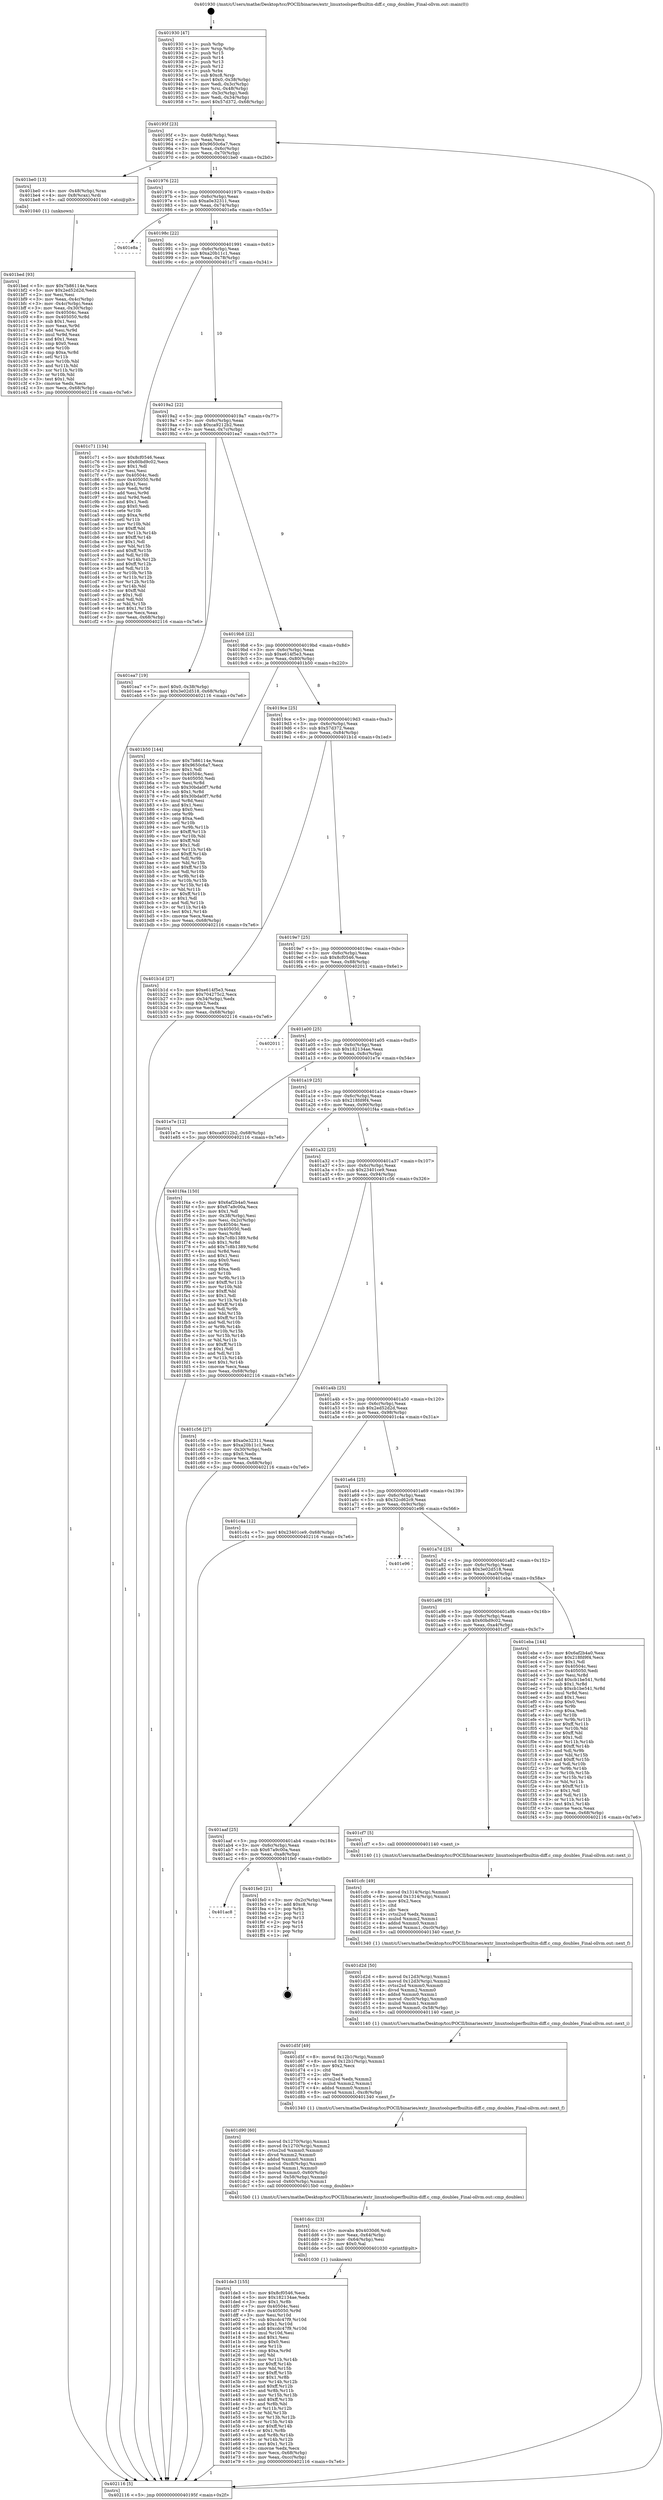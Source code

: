 digraph "0x401930" {
  label = "0x401930 (/mnt/c/Users/mathe/Desktop/tcc/POCII/binaries/extr_linuxtoolsperfbuiltin-diff.c_cmp_doubles_Final-ollvm.out::main(0))"
  labelloc = "t"
  node[shape=record]

  Entry [label="",width=0.3,height=0.3,shape=circle,fillcolor=black,style=filled]
  "0x40195f" [label="{
     0x40195f [23]\l
     | [instrs]\l
     &nbsp;&nbsp;0x40195f \<+3\>: mov -0x68(%rbp),%eax\l
     &nbsp;&nbsp;0x401962 \<+2\>: mov %eax,%ecx\l
     &nbsp;&nbsp;0x401964 \<+6\>: sub $0x9650c6a7,%ecx\l
     &nbsp;&nbsp;0x40196a \<+3\>: mov %eax,-0x6c(%rbp)\l
     &nbsp;&nbsp;0x40196d \<+3\>: mov %ecx,-0x70(%rbp)\l
     &nbsp;&nbsp;0x401970 \<+6\>: je 0000000000401be0 \<main+0x2b0\>\l
  }"]
  "0x401be0" [label="{
     0x401be0 [13]\l
     | [instrs]\l
     &nbsp;&nbsp;0x401be0 \<+4\>: mov -0x48(%rbp),%rax\l
     &nbsp;&nbsp;0x401be4 \<+4\>: mov 0x8(%rax),%rdi\l
     &nbsp;&nbsp;0x401be8 \<+5\>: call 0000000000401040 \<atoi@plt\>\l
     | [calls]\l
     &nbsp;&nbsp;0x401040 \{1\} (unknown)\l
  }"]
  "0x401976" [label="{
     0x401976 [22]\l
     | [instrs]\l
     &nbsp;&nbsp;0x401976 \<+5\>: jmp 000000000040197b \<main+0x4b\>\l
     &nbsp;&nbsp;0x40197b \<+3\>: mov -0x6c(%rbp),%eax\l
     &nbsp;&nbsp;0x40197e \<+5\>: sub $0xa0e32311,%eax\l
     &nbsp;&nbsp;0x401983 \<+3\>: mov %eax,-0x74(%rbp)\l
     &nbsp;&nbsp;0x401986 \<+6\>: je 0000000000401e8a \<main+0x55a\>\l
  }"]
  Exit [label="",width=0.3,height=0.3,shape=circle,fillcolor=black,style=filled,peripheries=2]
  "0x401e8a" [label="{
     0x401e8a\l
  }", style=dashed]
  "0x40198c" [label="{
     0x40198c [22]\l
     | [instrs]\l
     &nbsp;&nbsp;0x40198c \<+5\>: jmp 0000000000401991 \<main+0x61\>\l
     &nbsp;&nbsp;0x401991 \<+3\>: mov -0x6c(%rbp),%eax\l
     &nbsp;&nbsp;0x401994 \<+5\>: sub $0xa20b11c1,%eax\l
     &nbsp;&nbsp;0x401999 \<+3\>: mov %eax,-0x78(%rbp)\l
     &nbsp;&nbsp;0x40199c \<+6\>: je 0000000000401c71 \<main+0x341\>\l
  }"]
  "0x401ac8" [label="{
     0x401ac8\l
  }", style=dashed]
  "0x401c71" [label="{
     0x401c71 [134]\l
     | [instrs]\l
     &nbsp;&nbsp;0x401c71 \<+5\>: mov $0x8cf0546,%eax\l
     &nbsp;&nbsp;0x401c76 \<+5\>: mov $0x60bd9c02,%ecx\l
     &nbsp;&nbsp;0x401c7b \<+2\>: mov $0x1,%dl\l
     &nbsp;&nbsp;0x401c7d \<+2\>: xor %esi,%esi\l
     &nbsp;&nbsp;0x401c7f \<+7\>: mov 0x40504c,%edi\l
     &nbsp;&nbsp;0x401c86 \<+8\>: mov 0x405050,%r8d\l
     &nbsp;&nbsp;0x401c8e \<+3\>: sub $0x1,%esi\l
     &nbsp;&nbsp;0x401c91 \<+3\>: mov %edi,%r9d\l
     &nbsp;&nbsp;0x401c94 \<+3\>: add %esi,%r9d\l
     &nbsp;&nbsp;0x401c97 \<+4\>: imul %r9d,%edi\l
     &nbsp;&nbsp;0x401c9b \<+3\>: and $0x1,%edi\l
     &nbsp;&nbsp;0x401c9e \<+3\>: cmp $0x0,%edi\l
     &nbsp;&nbsp;0x401ca1 \<+4\>: sete %r10b\l
     &nbsp;&nbsp;0x401ca5 \<+4\>: cmp $0xa,%r8d\l
     &nbsp;&nbsp;0x401ca9 \<+4\>: setl %r11b\l
     &nbsp;&nbsp;0x401cad \<+3\>: mov %r10b,%bl\l
     &nbsp;&nbsp;0x401cb0 \<+3\>: xor $0xff,%bl\l
     &nbsp;&nbsp;0x401cb3 \<+3\>: mov %r11b,%r14b\l
     &nbsp;&nbsp;0x401cb6 \<+4\>: xor $0xff,%r14b\l
     &nbsp;&nbsp;0x401cba \<+3\>: xor $0x1,%dl\l
     &nbsp;&nbsp;0x401cbd \<+3\>: mov %bl,%r15b\l
     &nbsp;&nbsp;0x401cc0 \<+4\>: and $0xff,%r15b\l
     &nbsp;&nbsp;0x401cc4 \<+3\>: and %dl,%r10b\l
     &nbsp;&nbsp;0x401cc7 \<+3\>: mov %r14b,%r12b\l
     &nbsp;&nbsp;0x401cca \<+4\>: and $0xff,%r12b\l
     &nbsp;&nbsp;0x401cce \<+3\>: and %dl,%r11b\l
     &nbsp;&nbsp;0x401cd1 \<+3\>: or %r10b,%r15b\l
     &nbsp;&nbsp;0x401cd4 \<+3\>: or %r11b,%r12b\l
     &nbsp;&nbsp;0x401cd7 \<+3\>: xor %r12b,%r15b\l
     &nbsp;&nbsp;0x401cda \<+3\>: or %r14b,%bl\l
     &nbsp;&nbsp;0x401cdd \<+3\>: xor $0xff,%bl\l
     &nbsp;&nbsp;0x401ce0 \<+3\>: or $0x1,%dl\l
     &nbsp;&nbsp;0x401ce3 \<+2\>: and %dl,%bl\l
     &nbsp;&nbsp;0x401ce5 \<+3\>: or %bl,%r15b\l
     &nbsp;&nbsp;0x401ce8 \<+4\>: test $0x1,%r15b\l
     &nbsp;&nbsp;0x401cec \<+3\>: cmovne %ecx,%eax\l
     &nbsp;&nbsp;0x401cef \<+3\>: mov %eax,-0x68(%rbp)\l
     &nbsp;&nbsp;0x401cf2 \<+5\>: jmp 0000000000402116 \<main+0x7e6\>\l
  }"]
  "0x4019a2" [label="{
     0x4019a2 [22]\l
     | [instrs]\l
     &nbsp;&nbsp;0x4019a2 \<+5\>: jmp 00000000004019a7 \<main+0x77\>\l
     &nbsp;&nbsp;0x4019a7 \<+3\>: mov -0x6c(%rbp),%eax\l
     &nbsp;&nbsp;0x4019aa \<+5\>: sub $0xca9212b2,%eax\l
     &nbsp;&nbsp;0x4019af \<+3\>: mov %eax,-0x7c(%rbp)\l
     &nbsp;&nbsp;0x4019b2 \<+6\>: je 0000000000401ea7 \<main+0x577\>\l
  }"]
  "0x401fe0" [label="{
     0x401fe0 [21]\l
     | [instrs]\l
     &nbsp;&nbsp;0x401fe0 \<+3\>: mov -0x2c(%rbp),%eax\l
     &nbsp;&nbsp;0x401fe3 \<+7\>: add $0xc8,%rsp\l
     &nbsp;&nbsp;0x401fea \<+1\>: pop %rbx\l
     &nbsp;&nbsp;0x401feb \<+2\>: pop %r12\l
     &nbsp;&nbsp;0x401fed \<+2\>: pop %r13\l
     &nbsp;&nbsp;0x401fef \<+2\>: pop %r14\l
     &nbsp;&nbsp;0x401ff1 \<+2\>: pop %r15\l
     &nbsp;&nbsp;0x401ff3 \<+1\>: pop %rbp\l
     &nbsp;&nbsp;0x401ff4 \<+1\>: ret\l
  }"]
  "0x401ea7" [label="{
     0x401ea7 [19]\l
     | [instrs]\l
     &nbsp;&nbsp;0x401ea7 \<+7\>: movl $0x0,-0x38(%rbp)\l
     &nbsp;&nbsp;0x401eae \<+7\>: movl $0x3e02d518,-0x68(%rbp)\l
     &nbsp;&nbsp;0x401eb5 \<+5\>: jmp 0000000000402116 \<main+0x7e6\>\l
  }"]
  "0x4019b8" [label="{
     0x4019b8 [22]\l
     | [instrs]\l
     &nbsp;&nbsp;0x4019b8 \<+5\>: jmp 00000000004019bd \<main+0x8d\>\l
     &nbsp;&nbsp;0x4019bd \<+3\>: mov -0x6c(%rbp),%eax\l
     &nbsp;&nbsp;0x4019c0 \<+5\>: sub $0xe614f5e3,%eax\l
     &nbsp;&nbsp;0x4019c5 \<+3\>: mov %eax,-0x80(%rbp)\l
     &nbsp;&nbsp;0x4019c8 \<+6\>: je 0000000000401b50 \<main+0x220\>\l
  }"]
  "0x401de3" [label="{
     0x401de3 [155]\l
     | [instrs]\l
     &nbsp;&nbsp;0x401de3 \<+5\>: mov $0x8cf0546,%ecx\l
     &nbsp;&nbsp;0x401de8 \<+5\>: mov $0x182134ae,%edx\l
     &nbsp;&nbsp;0x401ded \<+3\>: mov $0x1,%r8b\l
     &nbsp;&nbsp;0x401df0 \<+7\>: mov 0x40504c,%esi\l
     &nbsp;&nbsp;0x401df7 \<+8\>: mov 0x405050,%r9d\l
     &nbsp;&nbsp;0x401dff \<+3\>: mov %esi,%r10d\l
     &nbsp;&nbsp;0x401e02 \<+7\>: sub $0xcdc47f9,%r10d\l
     &nbsp;&nbsp;0x401e09 \<+4\>: sub $0x1,%r10d\l
     &nbsp;&nbsp;0x401e0d \<+7\>: add $0xcdc47f9,%r10d\l
     &nbsp;&nbsp;0x401e14 \<+4\>: imul %r10d,%esi\l
     &nbsp;&nbsp;0x401e18 \<+3\>: and $0x1,%esi\l
     &nbsp;&nbsp;0x401e1b \<+3\>: cmp $0x0,%esi\l
     &nbsp;&nbsp;0x401e1e \<+4\>: sete %r11b\l
     &nbsp;&nbsp;0x401e22 \<+4\>: cmp $0xa,%r9d\l
     &nbsp;&nbsp;0x401e26 \<+3\>: setl %bl\l
     &nbsp;&nbsp;0x401e29 \<+3\>: mov %r11b,%r14b\l
     &nbsp;&nbsp;0x401e2c \<+4\>: xor $0xff,%r14b\l
     &nbsp;&nbsp;0x401e30 \<+3\>: mov %bl,%r15b\l
     &nbsp;&nbsp;0x401e33 \<+4\>: xor $0xff,%r15b\l
     &nbsp;&nbsp;0x401e37 \<+4\>: xor $0x1,%r8b\l
     &nbsp;&nbsp;0x401e3b \<+3\>: mov %r14b,%r12b\l
     &nbsp;&nbsp;0x401e3e \<+4\>: and $0xff,%r12b\l
     &nbsp;&nbsp;0x401e42 \<+3\>: and %r8b,%r11b\l
     &nbsp;&nbsp;0x401e45 \<+3\>: mov %r15b,%r13b\l
     &nbsp;&nbsp;0x401e48 \<+4\>: and $0xff,%r13b\l
     &nbsp;&nbsp;0x401e4c \<+3\>: and %r8b,%bl\l
     &nbsp;&nbsp;0x401e4f \<+3\>: or %r11b,%r12b\l
     &nbsp;&nbsp;0x401e52 \<+3\>: or %bl,%r13b\l
     &nbsp;&nbsp;0x401e55 \<+3\>: xor %r13b,%r12b\l
     &nbsp;&nbsp;0x401e58 \<+3\>: or %r15b,%r14b\l
     &nbsp;&nbsp;0x401e5b \<+4\>: xor $0xff,%r14b\l
     &nbsp;&nbsp;0x401e5f \<+4\>: or $0x1,%r8b\l
     &nbsp;&nbsp;0x401e63 \<+3\>: and %r8b,%r14b\l
     &nbsp;&nbsp;0x401e66 \<+3\>: or %r14b,%r12b\l
     &nbsp;&nbsp;0x401e69 \<+4\>: test $0x1,%r12b\l
     &nbsp;&nbsp;0x401e6d \<+3\>: cmovne %edx,%ecx\l
     &nbsp;&nbsp;0x401e70 \<+3\>: mov %ecx,-0x68(%rbp)\l
     &nbsp;&nbsp;0x401e73 \<+6\>: mov %eax,-0xcc(%rbp)\l
     &nbsp;&nbsp;0x401e79 \<+5\>: jmp 0000000000402116 \<main+0x7e6\>\l
  }"]
  "0x401b50" [label="{
     0x401b50 [144]\l
     | [instrs]\l
     &nbsp;&nbsp;0x401b50 \<+5\>: mov $0x7b86114e,%eax\l
     &nbsp;&nbsp;0x401b55 \<+5\>: mov $0x9650c6a7,%ecx\l
     &nbsp;&nbsp;0x401b5a \<+2\>: mov $0x1,%dl\l
     &nbsp;&nbsp;0x401b5c \<+7\>: mov 0x40504c,%esi\l
     &nbsp;&nbsp;0x401b63 \<+7\>: mov 0x405050,%edi\l
     &nbsp;&nbsp;0x401b6a \<+3\>: mov %esi,%r8d\l
     &nbsp;&nbsp;0x401b6d \<+7\>: sub $0x30bda0f7,%r8d\l
     &nbsp;&nbsp;0x401b74 \<+4\>: sub $0x1,%r8d\l
     &nbsp;&nbsp;0x401b78 \<+7\>: add $0x30bda0f7,%r8d\l
     &nbsp;&nbsp;0x401b7f \<+4\>: imul %r8d,%esi\l
     &nbsp;&nbsp;0x401b83 \<+3\>: and $0x1,%esi\l
     &nbsp;&nbsp;0x401b86 \<+3\>: cmp $0x0,%esi\l
     &nbsp;&nbsp;0x401b89 \<+4\>: sete %r9b\l
     &nbsp;&nbsp;0x401b8d \<+3\>: cmp $0xa,%edi\l
     &nbsp;&nbsp;0x401b90 \<+4\>: setl %r10b\l
     &nbsp;&nbsp;0x401b94 \<+3\>: mov %r9b,%r11b\l
     &nbsp;&nbsp;0x401b97 \<+4\>: xor $0xff,%r11b\l
     &nbsp;&nbsp;0x401b9b \<+3\>: mov %r10b,%bl\l
     &nbsp;&nbsp;0x401b9e \<+3\>: xor $0xff,%bl\l
     &nbsp;&nbsp;0x401ba1 \<+3\>: xor $0x1,%dl\l
     &nbsp;&nbsp;0x401ba4 \<+3\>: mov %r11b,%r14b\l
     &nbsp;&nbsp;0x401ba7 \<+4\>: and $0xff,%r14b\l
     &nbsp;&nbsp;0x401bab \<+3\>: and %dl,%r9b\l
     &nbsp;&nbsp;0x401bae \<+3\>: mov %bl,%r15b\l
     &nbsp;&nbsp;0x401bb1 \<+4\>: and $0xff,%r15b\l
     &nbsp;&nbsp;0x401bb5 \<+3\>: and %dl,%r10b\l
     &nbsp;&nbsp;0x401bb8 \<+3\>: or %r9b,%r14b\l
     &nbsp;&nbsp;0x401bbb \<+3\>: or %r10b,%r15b\l
     &nbsp;&nbsp;0x401bbe \<+3\>: xor %r15b,%r14b\l
     &nbsp;&nbsp;0x401bc1 \<+3\>: or %bl,%r11b\l
     &nbsp;&nbsp;0x401bc4 \<+4\>: xor $0xff,%r11b\l
     &nbsp;&nbsp;0x401bc8 \<+3\>: or $0x1,%dl\l
     &nbsp;&nbsp;0x401bcb \<+3\>: and %dl,%r11b\l
     &nbsp;&nbsp;0x401bce \<+3\>: or %r11b,%r14b\l
     &nbsp;&nbsp;0x401bd1 \<+4\>: test $0x1,%r14b\l
     &nbsp;&nbsp;0x401bd5 \<+3\>: cmovne %ecx,%eax\l
     &nbsp;&nbsp;0x401bd8 \<+3\>: mov %eax,-0x68(%rbp)\l
     &nbsp;&nbsp;0x401bdb \<+5\>: jmp 0000000000402116 \<main+0x7e6\>\l
  }"]
  "0x4019ce" [label="{
     0x4019ce [25]\l
     | [instrs]\l
     &nbsp;&nbsp;0x4019ce \<+5\>: jmp 00000000004019d3 \<main+0xa3\>\l
     &nbsp;&nbsp;0x4019d3 \<+3\>: mov -0x6c(%rbp),%eax\l
     &nbsp;&nbsp;0x4019d6 \<+5\>: sub $0x57d372,%eax\l
     &nbsp;&nbsp;0x4019db \<+6\>: mov %eax,-0x84(%rbp)\l
     &nbsp;&nbsp;0x4019e1 \<+6\>: je 0000000000401b1d \<main+0x1ed\>\l
  }"]
  "0x401dcc" [label="{
     0x401dcc [23]\l
     | [instrs]\l
     &nbsp;&nbsp;0x401dcc \<+10\>: movabs $0x4030d6,%rdi\l
     &nbsp;&nbsp;0x401dd6 \<+3\>: mov %eax,-0x64(%rbp)\l
     &nbsp;&nbsp;0x401dd9 \<+3\>: mov -0x64(%rbp),%esi\l
     &nbsp;&nbsp;0x401ddc \<+2\>: mov $0x0,%al\l
     &nbsp;&nbsp;0x401dde \<+5\>: call 0000000000401030 \<printf@plt\>\l
     | [calls]\l
     &nbsp;&nbsp;0x401030 \{1\} (unknown)\l
  }"]
  "0x401b1d" [label="{
     0x401b1d [27]\l
     | [instrs]\l
     &nbsp;&nbsp;0x401b1d \<+5\>: mov $0xe614f5e3,%eax\l
     &nbsp;&nbsp;0x401b22 \<+5\>: mov $0x704275c2,%ecx\l
     &nbsp;&nbsp;0x401b27 \<+3\>: mov -0x34(%rbp),%edx\l
     &nbsp;&nbsp;0x401b2a \<+3\>: cmp $0x2,%edx\l
     &nbsp;&nbsp;0x401b2d \<+3\>: cmovne %ecx,%eax\l
     &nbsp;&nbsp;0x401b30 \<+3\>: mov %eax,-0x68(%rbp)\l
     &nbsp;&nbsp;0x401b33 \<+5\>: jmp 0000000000402116 \<main+0x7e6\>\l
  }"]
  "0x4019e7" [label="{
     0x4019e7 [25]\l
     | [instrs]\l
     &nbsp;&nbsp;0x4019e7 \<+5\>: jmp 00000000004019ec \<main+0xbc\>\l
     &nbsp;&nbsp;0x4019ec \<+3\>: mov -0x6c(%rbp),%eax\l
     &nbsp;&nbsp;0x4019ef \<+5\>: sub $0x8cf0546,%eax\l
     &nbsp;&nbsp;0x4019f4 \<+6\>: mov %eax,-0x88(%rbp)\l
     &nbsp;&nbsp;0x4019fa \<+6\>: je 0000000000402011 \<main+0x6e1\>\l
  }"]
  "0x402116" [label="{
     0x402116 [5]\l
     | [instrs]\l
     &nbsp;&nbsp;0x402116 \<+5\>: jmp 000000000040195f \<main+0x2f\>\l
  }"]
  "0x401930" [label="{
     0x401930 [47]\l
     | [instrs]\l
     &nbsp;&nbsp;0x401930 \<+1\>: push %rbp\l
     &nbsp;&nbsp;0x401931 \<+3\>: mov %rsp,%rbp\l
     &nbsp;&nbsp;0x401934 \<+2\>: push %r15\l
     &nbsp;&nbsp;0x401936 \<+2\>: push %r14\l
     &nbsp;&nbsp;0x401938 \<+2\>: push %r13\l
     &nbsp;&nbsp;0x40193a \<+2\>: push %r12\l
     &nbsp;&nbsp;0x40193c \<+1\>: push %rbx\l
     &nbsp;&nbsp;0x40193d \<+7\>: sub $0xc8,%rsp\l
     &nbsp;&nbsp;0x401944 \<+7\>: movl $0x0,-0x38(%rbp)\l
     &nbsp;&nbsp;0x40194b \<+3\>: mov %edi,-0x3c(%rbp)\l
     &nbsp;&nbsp;0x40194e \<+4\>: mov %rsi,-0x48(%rbp)\l
     &nbsp;&nbsp;0x401952 \<+3\>: mov -0x3c(%rbp),%edi\l
     &nbsp;&nbsp;0x401955 \<+3\>: mov %edi,-0x34(%rbp)\l
     &nbsp;&nbsp;0x401958 \<+7\>: movl $0x57d372,-0x68(%rbp)\l
  }"]
  "0x401bed" [label="{
     0x401bed [93]\l
     | [instrs]\l
     &nbsp;&nbsp;0x401bed \<+5\>: mov $0x7b86114e,%ecx\l
     &nbsp;&nbsp;0x401bf2 \<+5\>: mov $0x2ed52d2d,%edx\l
     &nbsp;&nbsp;0x401bf7 \<+2\>: xor %esi,%esi\l
     &nbsp;&nbsp;0x401bf9 \<+3\>: mov %eax,-0x4c(%rbp)\l
     &nbsp;&nbsp;0x401bfc \<+3\>: mov -0x4c(%rbp),%eax\l
     &nbsp;&nbsp;0x401bff \<+3\>: mov %eax,-0x30(%rbp)\l
     &nbsp;&nbsp;0x401c02 \<+7\>: mov 0x40504c,%eax\l
     &nbsp;&nbsp;0x401c09 \<+8\>: mov 0x405050,%r8d\l
     &nbsp;&nbsp;0x401c11 \<+3\>: sub $0x1,%esi\l
     &nbsp;&nbsp;0x401c14 \<+3\>: mov %eax,%r9d\l
     &nbsp;&nbsp;0x401c17 \<+3\>: add %esi,%r9d\l
     &nbsp;&nbsp;0x401c1a \<+4\>: imul %r9d,%eax\l
     &nbsp;&nbsp;0x401c1e \<+3\>: and $0x1,%eax\l
     &nbsp;&nbsp;0x401c21 \<+3\>: cmp $0x0,%eax\l
     &nbsp;&nbsp;0x401c24 \<+4\>: sete %r10b\l
     &nbsp;&nbsp;0x401c28 \<+4\>: cmp $0xa,%r8d\l
     &nbsp;&nbsp;0x401c2c \<+4\>: setl %r11b\l
     &nbsp;&nbsp;0x401c30 \<+3\>: mov %r10b,%bl\l
     &nbsp;&nbsp;0x401c33 \<+3\>: and %r11b,%bl\l
     &nbsp;&nbsp;0x401c36 \<+3\>: xor %r11b,%r10b\l
     &nbsp;&nbsp;0x401c39 \<+3\>: or %r10b,%bl\l
     &nbsp;&nbsp;0x401c3c \<+3\>: test $0x1,%bl\l
     &nbsp;&nbsp;0x401c3f \<+3\>: cmovne %edx,%ecx\l
     &nbsp;&nbsp;0x401c42 \<+3\>: mov %ecx,-0x68(%rbp)\l
     &nbsp;&nbsp;0x401c45 \<+5\>: jmp 0000000000402116 \<main+0x7e6\>\l
  }"]
  "0x401d90" [label="{
     0x401d90 [60]\l
     | [instrs]\l
     &nbsp;&nbsp;0x401d90 \<+8\>: movsd 0x1270(%rip),%xmm1\l
     &nbsp;&nbsp;0x401d98 \<+8\>: movsd 0x1270(%rip),%xmm2\l
     &nbsp;&nbsp;0x401da0 \<+4\>: cvtss2sd %xmm0,%xmm0\l
     &nbsp;&nbsp;0x401da4 \<+4\>: divsd %xmm2,%xmm0\l
     &nbsp;&nbsp;0x401da8 \<+4\>: addsd %xmm0,%xmm1\l
     &nbsp;&nbsp;0x401dac \<+8\>: movsd -0xc8(%rbp),%xmm0\l
     &nbsp;&nbsp;0x401db4 \<+4\>: mulsd %xmm1,%xmm0\l
     &nbsp;&nbsp;0x401db8 \<+5\>: movsd %xmm0,-0x60(%rbp)\l
     &nbsp;&nbsp;0x401dbd \<+5\>: movsd -0x58(%rbp),%xmm0\l
     &nbsp;&nbsp;0x401dc2 \<+5\>: movsd -0x60(%rbp),%xmm1\l
     &nbsp;&nbsp;0x401dc7 \<+5\>: call 00000000004015b0 \<cmp_doubles\>\l
     | [calls]\l
     &nbsp;&nbsp;0x4015b0 \{1\} (/mnt/c/Users/mathe/Desktop/tcc/POCII/binaries/extr_linuxtoolsperfbuiltin-diff.c_cmp_doubles_Final-ollvm.out::cmp_doubles)\l
  }"]
  "0x402011" [label="{
     0x402011\l
  }", style=dashed]
  "0x401a00" [label="{
     0x401a00 [25]\l
     | [instrs]\l
     &nbsp;&nbsp;0x401a00 \<+5\>: jmp 0000000000401a05 \<main+0xd5\>\l
     &nbsp;&nbsp;0x401a05 \<+3\>: mov -0x6c(%rbp),%eax\l
     &nbsp;&nbsp;0x401a08 \<+5\>: sub $0x182134ae,%eax\l
     &nbsp;&nbsp;0x401a0d \<+6\>: mov %eax,-0x8c(%rbp)\l
     &nbsp;&nbsp;0x401a13 \<+6\>: je 0000000000401e7e \<main+0x54e\>\l
  }"]
  "0x401d5f" [label="{
     0x401d5f [49]\l
     | [instrs]\l
     &nbsp;&nbsp;0x401d5f \<+8\>: movsd 0x12b1(%rip),%xmm0\l
     &nbsp;&nbsp;0x401d67 \<+8\>: movsd 0x12b1(%rip),%xmm1\l
     &nbsp;&nbsp;0x401d6f \<+5\>: mov $0x2,%ecx\l
     &nbsp;&nbsp;0x401d74 \<+1\>: cltd\l
     &nbsp;&nbsp;0x401d75 \<+2\>: idiv %ecx\l
     &nbsp;&nbsp;0x401d77 \<+4\>: cvtsi2sd %edx,%xmm2\l
     &nbsp;&nbsp;0x401d7b \<+4\>: mulsd %xmm2,%xmm1\l
     &nbsp;&nbsp;0x401d7f \<+4\>: addsd %xmm0,%xmm1\l
     &nbsp;&nbsp;0x401d83 \<+8\>: movsd %xmm1,-0xc8(%rbp)\l
     &nbsp;&nbsp;0x401d8b \<+5\>: call 0000000000401340 \<next_f\>\l
     | [calls]\l
     &nbsp;&nbsp;0x401340 \{1\} (/mnt/c/Users/mathe/Desktop/tcc/POCII/binaries/extr_linuxtoolsperfbuiltin-diff.c_cmp_doubles_Final-ollvm.out::next_f)\l
  }"]
  "0x401e7e" [label="{
     0x401e7e [12]\l
     | [instrs]\l
     &nbsp;&nbsp;0x401e7e \<+7\>: movl $0xca9212b2,-0x68(%rbp)\l
     &nbsp;&nbsp;0x401e85 \<+5\>: jmp 0000000000402116 \<main+0x7e6\>\l
  }"]
  "0x401a19" [label="{
     0x401a19 [25]\l
     | [instrs]\l
     &nbsp;&nbsp;0x401a19 \<+5\>: jmp 0000000000401a1e \<main+0xee\>\l
     &nbsp;&nbsp;0x401a1e \<+3\>: mov -0x6c(%rbp),%eax\l
     &nbsp;&nbsp;0x401a21 \<+5\>: sub $0x218fd9f4,%eax\l
     &nbsp;&nbsp;0x401a26 \<+6\>: mov %eax,-0x90(%rbp)\l
     &nbsp;&nbsp;0x401a2c \<+6\>: je 0000000000401f4a \<main+0x61a\>\l
  }"]
  "0x401d2d" [label="{
     0x401d2d [50]\l
     | [instrs]\l
     &nbsp;&nbsp;0x401d2d \<+8\>: movsd 0x12d3(%rip),%xmm1\l
     &nbsp;&nbsp;0x401d35 \<+8\>: movsd 0x12d3(%rip),%xmm2\l
     &nbsp;&nbsp;0x401d3d \<+4\>: cvtss2sd %xmm0,%xmm0\l
     &nbsp;&nbsp;0x401d41 \<+4\>: divsd %xmm2,%xmm0\l
     &nbsp;&nbsp;0x401d45 \<+4\>: addsd %xmm0,%xmm1\l
     &nbsp;&nbsp;0x401d49 \<+8\>: movsd -0xc0(%rbp),%xmm0\l
     &nbsp;&nbsp;0x401d51 \<+4\>: mulsd %xmm1,%xmm0\l
     &nbsp;&nbsp;0x401d55 \<+5\>: movsd %xmm0,-0x58(%rbp)\l
     &nbsp;&nbsp;0x401d5a \<+5\>: call 0000000000401140 \<next_i\>\l
     | [calls]\l
     &nbsp;&nbsp;0x401140 \{1\} (/mnt/c/Users/mathe/Desktop/tcc/POCII/binaries/extr_linuxtoolsperfbuiltin-diff.c_cmp_doubles_Final-ollvm.out::next_i)\l
  }"]
  "0x401f4a" [label="{
     0x401f4a [150]\l
     | [instrs]\l
     &nbsp;&nbsp;0x401f4a \<+5\>: mov $0x6af2b4a0,%eax\l
     &nbsp;&nbsp;0x401f4f \<+5\>: mov $0x67a9c00a,%ecx\l
     &nbsp;&nbsp;0x401f54 \<+2\>: mov $0x1,%dl\l
     &nbsp;&nbsp;0x401f56 \<+3\>: mov -0x38(%rbp),%esi\l
     &nbsp;&nbsp;0x401f59 \<+3\>: mov %esi,-0x2c(%rbp)\l
     &nbsp;&nbsp;0x401f5c \<+7\>: mov 0x40504c,%esi\l
     &nbsp;&nbsp;0x401f63 \<+7\>: mov 0x405050,%edi\l
     &nbsp;&nbsp;0x401f6a \<+3\>: mov %esi,%r8d\l
     &nbsp;&nbsp;0x401f6d \<+7\>: sub $0x7c8b1389,%r8d\l
     &nbsp;&nbsp;0x401f74 \<+4\>: sub $0x1,%r8d\l
     &nbsp;&nbsp;0x401f78 \<+7\>: add $0x7c8b1389,%r8d\l
     &nbsp;&nbsp;0x401f7f \<+4\>: imul %r8d,%esi\l
     &nbsp;&nbsp;0x401f83 \<+3\>: and $0x1,%esi\l
     &nbsp;&nbsp;0x401f86 \<+3\>: cmp $0x0,%esi\l
     &nbsp;&nbsp;0x401f89 \<+4\>: sete %r9b\l
     &nbsp;&nbsp;0x401f8d \<+3\>: cmp $0xa,%edi\l
     &nbsp;&nbsp;0x401f90 \<+4\>: setl %r10b\l
     &nbsp;&nbsp;0x401f94 \<+3\>: mov %r9b,%r11b\l
     &nbsp;&nbsp;0x401f97 \<+4\>: xor $0xff,%r11b\l
     &nbsp;&nbsp;0x401f9b \<+3\>: mov %r10b,%bl\l
     &nbsp;&nbsp;0x401f9e \<+3\>: xor $0xff,%bl\l
     &nbsp;&nbsp;0x401fa1 \<+3\>: xor $0x1,%dl\l
     &nbsp;&nbsp;0x401fa4 \<+3\>: mov %r11b,%r14b\l
     &nbsp;&nbsp;0x401fa7 \<+4\>: and $0xff,%r14b\l
     &nbsp;&nbsp;0x401fab \<+3\>: and %dl,%r9b\l
     &nbsp;&nbsp;0x401fae \<+3\>: mov %bl,%r15b\l
     &nbsp;&nbsp;0x401fb1 \<+4\>: and $0xff,%r15b\l
     &nbsp;&nbsp;0x401fb5 \<+3\>: and %dl,%r10b\l
     &nbsp;&nbsp;0x401fb8 \<+3\>: or %r9b,%r14b\l
     &nbsp;&nbsp;0x401fbb \<+3\>: or %r10b,%r15b\l
     &nbsp;&nbsp;0x401fbe \<+3\>: xor %r15b,%r14b\l
     &nbsp;&nbsp;0x401fc1 \<+3\>: or %bl,%r11b\l
     &nbsp;&nbsp;0x401fc4 \<+4\>: xor $0xff,%r11b\l
     &nbsp;&nbsp;0x401fc8 \<+3\>: or $0x1,%dl\l
     &nbsp;&nbsp;0x401fcb \<+3\>: and %dl,%r11b\l
     &nbsp;&nbsp;0x401fce \<+3\>: or %r11b,%r14b\l
     &nbsp;&nbsp;0x401fd1 \<+4\>: test $0x1,%r14b\l
     &nbsp;&nbsp;0x401fd5 \<+3\>: cmovne %ecx,%eax\l
     &nbsp;&nbsp;0x401fd8 \<+3\>: mov %eax,-0x68(%rbp)\l
     &nbsp;&nbsp;0x401fdb \<+5\>: jmp 0000000000402116 \<main+0x7e6\>\l
  }"]
  "0x401a32" [label="{
     0x401a32 [25]\l
     | [instrs]\l
     &nbsp;&nbsp;0x401a32 \<+5\>: jmp 0000000000401a37 \<main+0x107\>\l
     &nbsp;&nbsp;0x401a37 \<+3\>: mov -0x6c(%rbp),%eax\l
     &nbsp;&nbsp;0x401a3a \<+5\>: sub $0x23401ce9,%eax\l
     &nbsp;&nbsp;0x401a3f \<+6\>: mov %eax,-0x94(%rbp)\l
     &nbsp;&nbsp;0x401a45 \<+6\>: je 0000000000401c56 \<main+0x326\>\l
  }"]
  "0x401cfc" [label="{
     0x401cfc [49]\l
     | [instrs]\l
     &nbsp;&nbsp;0x401cfc \<+8\>: movsd 0x1314(%rip),%xmm0\l
     &nbsp;&nbsp;0x401d04 \<+8\>: movsd 0x1314(%rip),%xmm1\l
     &nbsp;&nbsp;0x401d0c \<+5\>: mov $0x2,%ecx\l
     &nbsp;&nbsp;0x401d11 \<+1\>: cltd\l
     &nbsp;&nbsp;0x401d12 \<+2\>: idiv %ecx\l
     &nbsp;&nbsp;0x401d14 \<+4\>: cvtsi2sd %edx,%xmm2\l
     &nbsp;&nbsp;0x401d18 \<+4\>: mulsd %xmm2,%xmm1\l
     &nbsp;&nbsp;0x401d1c \<+4\>: addsd %xmm0,%xmm1\l
     &nbsp;&nbsp;0x401d20 \<+8\>: movsd %xmm1,-0xc0(%rbp)\l
     &nbsp;&nbsp;0x401d28 \<+5\>: call 0000000000401340 \<next_f\>\l
     | [calls]\l
     &nbsp;&nbsp;0x401340 \{1\} (/mnt/c/Users/mathe/Desktop/tcc/POCII/binaries/extr_linuxtoolsperfbuiltin-diff.c_cmp_doubles_Final-ollvm.out::next_f)\l
  }"]
  "0x401c56" [label="{
     0x401c56 [27]\l
     | [instrs]\l
     &nbsp;&nbsp;0x401c56 \<+5\>: mov $0xa0e32311,%eax\l
     &nbsp;&nbsp;0x401c5b \<+5\>: mov $0xa20b11c1,%ecx\l
     &nbsp;&nbsp;0x401c60 \<+3\>: mov -0x30(%rbp),%edx\l
     &nbsp;&nbsp;0x401c63 \<+3\>: cmp $0x0,%edx\l
     &nbsp;&nbsp;0x401c66 \<+3\>: cmove %ecx,%eax\l
     &nbsp;&nbsp;0x401c69 \<+3\>: mov %eax,-0x68(%rbp)\l
     &nbsp;&nbsp;0x401c6c \<+5\>: jmp 0000000000402116 \<main+0x7e6\>\l
  }"]
  "0x401a4b" [label="{
     0x401a4b [25]\l
     | [instrs]\l
     &nbsp;&nbsp;0x401a4b \<+5\>: jmp 0000000000401a50 \<main+0x120\>\l
     &nbsp;&nbsp;0x401a50 \<+3\>: mov -0x6c(%rbp),%eax\l
     &nbsp;&nbsp;0x401a53 \<+5\>: sub $0x2ed52d2d,%eax\l
     &nbsp;&nbsp;0x401a58 \<+6\>: mov %eax,-0x98(%rbp)\l
     &nbsp;&nbsp;0x401a5e \<+6\>: je 0000000000401c4a \<main+0x31a\>\l
  }"]
  "0x401aaf" [label="{
     0x401aaf [25]\l
     | [instrs]\l
     &nbsp;&nbsp;0x401aaf \<+5\>: jmp 0000000000401ab4 \<main+0x184\>\l
     &nbsp;&nbsp;0x401ab4 \<+3\>: mov -0x6c(%rbp),%eax\l
     &nbsp;&nbsp;0x401ab7 \<+5\>: sub $0x67a9c00a,%eax\l
     &nbsp;&nbsp;0x401abc \<+6\>: mov %eax,-0xa8(%rbp)\l
     &nbsp;&nbsp;0x401ac2 \<+6\>: je 0000000000401fe0 \<main+0x6b0\>\l
  }"]
  "0x401c4a" [label="{
     0x401c4a [12]\l
     | [instrs]\l
     &nbsp;&nbsp;0x401c4a \<+7\>: movl $0x23401ce9,-0x68(%rbp)\l
     &nbsp;&nbsp;0x401c51 \<+5\>: jmp 0000000000402116 \<main+0x7e6\>\l
  }"]
  "0x401a64" [label="{
     0x401a64 [25]\l
     | [instrs]\l
     &nbsp;&nbsp;0x401a64 \<+5\>: jmp 0000000000401a69 \<main+0x139\>\l
     &nbsp;&nbsp;0x401a69 \<+3\>: mov -0x6c(%rbp),%eax\l
     &nbsp;&nbsp;0x401a6c \<+5\>: sub $0x32cd62c9,%eax\l
     &nbsp;&nbsp;0x401a71 \<+6\>: mov %eax,-0x9c(%rbp)\l
     &nbsp;&nbsp;0x401a77 \<+6\>: je 0000000000401e96 \<main+0x566\>\l
  }"]
  "0x401cf7" [label="{
     0x401cf7 [5]\l
     | [instrs]\l
     &nbsp;&nbsp;0x401cf7 \<+5\>: call 0000000000401140 \<next_i\>\l
     | [calls]\l
     &nbsp;&nbsp;0x401140 \{1\} (/mnt/c/Users/mathe/Desktop/tcc/POCII/binaries/extr_linuxtoolsperfbuiltin-diff.c_cmp_doubles_Final-ollvm.out::next_i)\l
  }"]
  "0x401e96" [label="{
     0x401e96\l
  }", style=dashed]
  "0x401a7d" [label="{
     0x401a7d [25]\l
     | [instrs]\l
     &nbsp;&nbsp;0x401a7d \<+5\>: jmp 0000000000401a82 \<main+0x152\>\l
     &nbsp;&nbsp;0x401a82 \<+3\>: mov -0x6c(%rbp),%eax\l
     &nbsp;&nbsp;0x401a85 \<+5\>: sub $0x3e02d518,%eax\l
     &nbsp;&nbsp;0x401a8a \<+6\>: mov %eax,-0xa0(%rbp)\l
     &nbsp;&nbsp;0x401a90 \<+6\>: je 0000000000401eba \<main+0x58a\>\l
  }"]
  "0x401a96" [label="{
     0x401a96 [25]\l
     | [instrs]\l
     &nbsp;&nbsp;0x401a96 \<+5\>: jmp 0000000000401a9b \<main+0x16b\>\l
     &nbsp;&nbsp;0x401a9b \<+3\>: mov -0x6c(%rbp),%eax\l
     &nbsp;&nbsp;0x401a9e \<+5\>: sub $0x60bd9c02,%eax\l
     &nbsp;&nbsp;0x401aa3 \<+6\>: mov %eax,-0xa4(%rbp)\l
     &nbsp;&nbsp;0x401aa9 \<+6\>: je 0000000000401cf7 \<main+0x3c7\>\l
  }"]
  "0x401eba" [label="{
     0x401eba [144]\l
     | [instrs]\l
     &nbsp;&nbsp;0x401eba \<+5\>: mov $0x6af2b4a0,%eax\l
     &nbsp;&nbsp;0x401ebf \<+5\>: mov $0x218fd9f4,%ecx\l
     &nbsp;&nbsp;0x401ec4 \<+2\>: mov $0x1,%dl\l
     &nbsp;&nbsp;0x401ec6 \<+7\>: mov 0x40504c,%esi\l
     &nbsp;&nbsp;0x401ecd \<+7\>: mov 0x405050,%edi\l
     &nbsp;&nbsp;0x401ed4 \<+3\>: mov %esi,%r8d\l
     &nbsp;&nbsp;0x401ed7 \<+7\>: add $0xcb1be541,%r8d\l
     &nbsp;&nbsp;0x401ede \<+4\>: sub $0x1,%r8d\l
     &nbsp;&nbsp;0x401ee2 \<+7\>: sub $0xcb1be541,%r8d\l
     &nbsp;&nbsp;0x401ee9 \<+4\>: imul %r8d,%esi\l
     &nbsp;&nbsp;0x401eed \<+3\>: and $0x1,%esi\l
     &nbsp;&nbsp;0x401ef0 \<+3\>: cmp $0x0,%esi\l
     &nbsp;&nbsp;0x401ef3 \<+4\>: sete %r9b\l
     &nbsp;&nbsp;0x401ef7 \<+3\>: cmp $0xa,%edi\l
     &nbsp;&nbsp;0x401efa \<+4\>: setl %r10b\l
     &nbsp;&nbsp;0x401efe \<+3\>: mov %r9b,%r11b\l
     &nbsp;&nbsp;0x401f01 \<+4\>: xor $0xff,%r11b\l
     &nbsp;&nbsp;0x401f05 \<+3\>: mov %r10b,%bl\l
     &nbsp;&nbsp;0x401f08 \<+3\>: xor $0xff,%bl\l
     &nbsp;&nbsp;0x401f0b \<+3\>: xor $0x1,%dl\l
     &nbsp;&nbsp;0x401f0e \<+3\>: mov %r11b,%r14b\l
     &nbsp;&nbsp;0x401f11 \<+4\>: and $0xff,%r14b\l
     &nbsp;&nbsp;0x401f15 \<+3\>: and %dl,%r9b\l
     &nbsp;&nbsp;0x401f18 \<+3\>: mov %bl,%r15b\l
     &nbsp;&nbsp;0x401f1b \<+4\>: and $0xff,%r15b\l
     &nbsp;&nbsp;0x401f1f \<+3\>: and %dl,%r10b\l
     &nbsp;&nbsp;0x401f22 \<+3\>: or %r9b,%r14b\l
     &nbsp;&nbsp;0x401f25 \<+3\>: or %r10b,%r15b\l
     &nbsp;&nbsp;0x401f28 \<+3\>: xor %r15b,%r14b\l
     &nbsp;&nbsp;0x401f2b \<+3\>: or %bl,%r11b\l
     &nbsp;&nbsp;0x401f2e \<+4\>: xor $0xff,%r11b\l
     &nbsp;&nbsp;0x401f32 \<+3\>: or $0x1,%dl\l
     &nbsp;&nbsp;0x401f35 \<+3\>: and %dl,%r11b\l
     &nbsp;&nbsp;0x401f38 \<+3\>: or %r11b,%r14b\l
     &nbsp;&nbsp;0x401f3b \<+4\>: test $0x1,%r14b\l
     &nbsp;&nbsp;0x401f3f \<+3\>: cmovne %ecx,%eax\l
     &nbsp;&nbsp;0x401f42 \<+3\>: mov %eax,-0x68(%rbp)\l
     &nbsp;&nbsp;0x401f45 \<+5\>: jmp 0000000000402116 \<main+0x7e6\>\l
  }"]
  Entry -> "0x401930" [label=" 1"]
  "0x40195f" -> "0x401be0" [label=" 1"]
  "0x40195f" -> "0x401976" [label=" 11"]
  "0x401fe0" -> Exit [label=" 1"]
  "0x401976" -> "0x401e8a" [label=" 0"]
  "0x401976" -> "0x40198c" [label=" 11"]
  "0x401aaf" -> "0x401ac8" [label=" 0"]
  "0x40198c" -> "0x401c71" [label=" 1"]
  "0x40198c" -> "0x4019a2" [label=" 10"]
  "0x401aaf" -> "0x401fe0" [label=" 1"]
  "0x4019a2" -> "0x401ea7" [label=" 1"]
  "0x4019a2" -> "0x4019b8" [label=" 9"]
  "0x401f4a" -> "0x402116" [label=" 1"]
  "0x4019b8" -> "0x401b50" [label=" 1"]
  "0x4019b8" -> "0x4019ce" [label=" 8"]
  "0x401eba" -> "0x402116" [label=" 1"]
  "0x4019ce" -> "0x401b1d" [label=" 1"]
  "0x4019ce" -> "0x4019e7" [label=" 7"]
  "0x401b1d" -> "0x402116" [label=" 1"]
  "0x401930" -> "0x40195f" [label=" 1"]
  "0x402116" -> "0x40195f" [label=" 11"]
  "0x401b50" -> "0x402116" [label=" 1"]
  "0x401be0" -> "0x401bed" [label=" 1"]
  "0x401bed" -> "0x402116" [label=" 1"]
  "0x401ea7" -> "0x402116" [label=" 1"]
  "0x4019e7" -> "0x402011" [label=" 0"]
  "0x4019e7" -> "0x401a00" [label=" 7"]
  "0x401e7e" -> "0x402116" [label=" 1"]
  "0x401a00" -> "0x401e7e" [label=" 1"]
  "0x401a00" -> "0x401a19" [label=" 6"]
  "0x401de3" -> "0x402116" [label=" 1"]
  "0x401a19" -> "0x401f4a" [label=" 1"]
  "0x401a19" -> "0x401a32" [label=" 5"]
  "0x401dcc" -> "0x401de3" [label=" 1"]
  "0x401a32" -> "0x401c56" [label=" 1"]
  "0x401a32" -> "0x401a4b" [label=" 4"]
  "0x401d90" -> "0x401dcc" [label=" 1"]
  "0x401a4b" -> "0x401c4a" [label=" 1"]
  "0x401a4b" -> "0x401a64" [label=" 3"]
  "0x401c4a" -> "0x402116" [label=" 1"]
  "0x401c56" -> "0x402116" [label=" 1"]
  "0x401c71" -> "0x402116" [label=" 1"]
  "0x401d5f" -> "0x401d90" [label=" 1"]
  "0x401a64" -> "0x401e96" [label=" 0"]
  "0x401a64" -> "0x401a7d" [label=" 3"]
  "0x401d2d" -> "0x401d5f" [label=" 1"]
  "0x401a7d" -> "0x401eba" [label=" 1"]
  "0x401a7d" -> "0x401a96" [label=" 2"]
  "0x401cfc" -> "0x401d2d" [label=" 1"]
  "0x401a96" -> "0x401cf7" [label=" 1"]
  "0x401a96" -> "0x401aaf" [label=" 1"]
  "0x401cf7" -> "0x401cfc" [label=" 1"]
}
